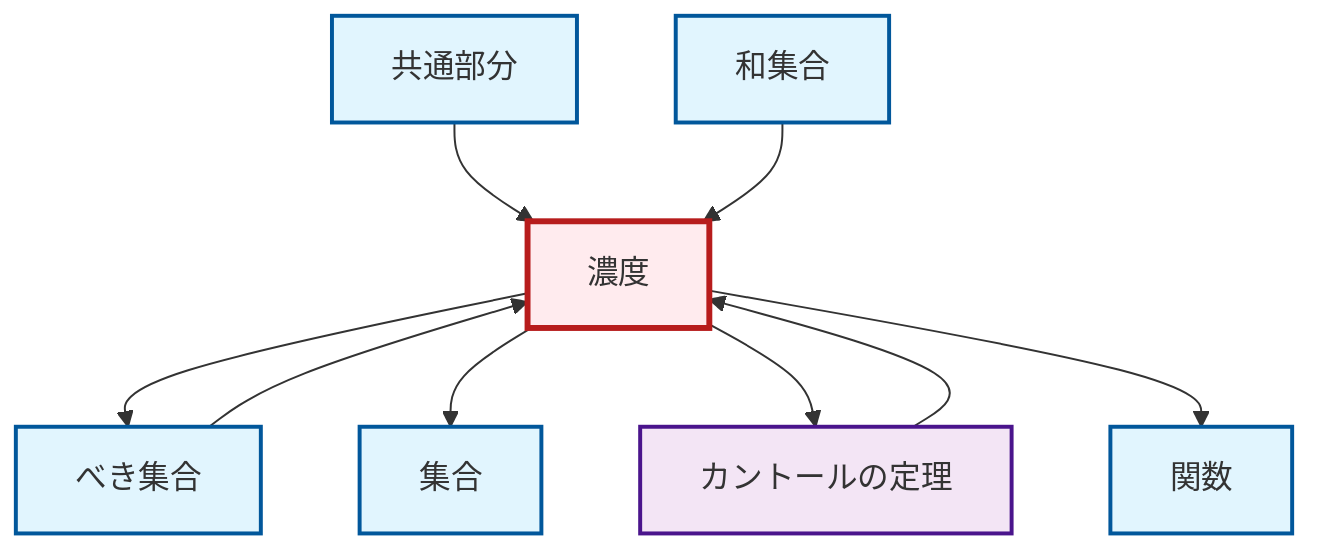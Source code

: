graph TD
    classDef definition fill:#e1f5fe,stroke:#01579b,stroke-width:2px
    classDef theorem fill:#f3e5f5,stroke:#4a148c,stroke-width:2px
    classDef axiom fill:#fff3e0,stroke:#e65100,stroke-width:2px
    classDef example fill:#e8f5e9,stroke:#1b5e20,stroke-width:2px
    classDef current fill:#ffebee,stroke:#b71c1c,stroke-width:3px
    def-function["関数"]:::definition
    def-set["集合"]:::definition
    def-cardinality["濃度"]:::definition
    def-intersection["共通部分"]:::definition
    thm-cantor["カントールの定理"]:::theorem
    def-power-set["べき集合"]:::definition
    def-union["和集合"]:::definition
    def-intersection --> def-cardinality
    def-union --> def-cardinality
    def-cardinality --> def-power-set
    def-cardinality --> def-set
    def-cardinality --> thm-cantor
    def-power-set --> def-cardinality
    thm-cantor --> def-cardinality
    def-cardinality --> def-function
    class def-cardinality current